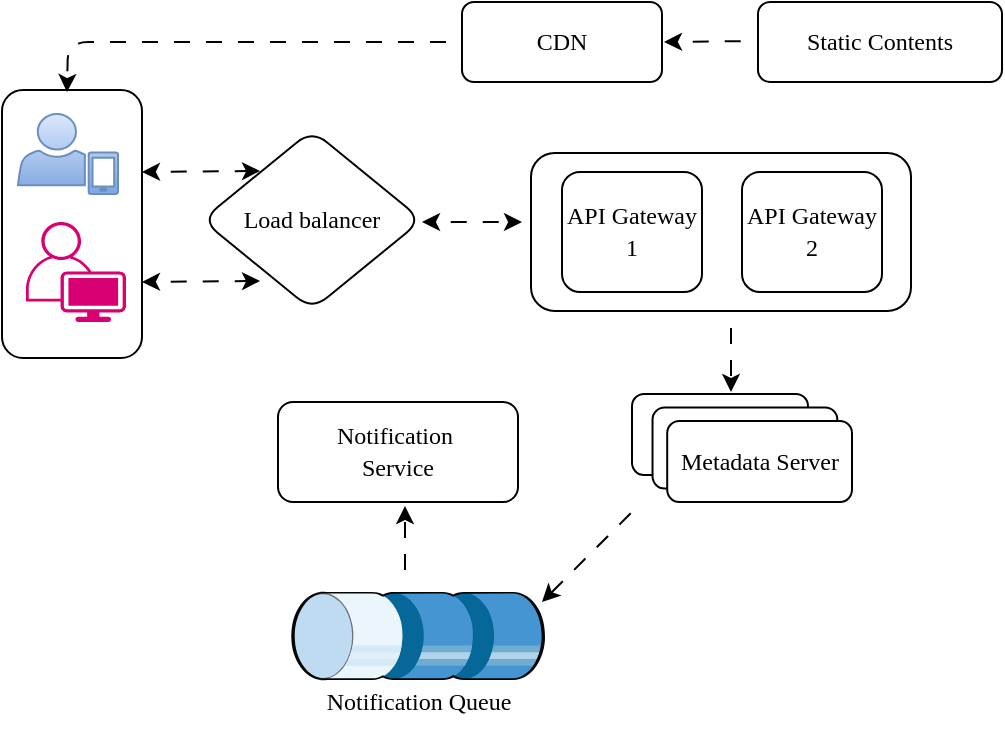 <mxfile version="24.2.8" type="github">
  <diagram name="Page-1" id="RJ0OyywHCPiTlX7hDfI7">
    <mxGraphModel dx="1050" dy="557" grid="1" gridSize="10" guides="1" tooltips="1" connect="1" arrows="1" fold="1" page="1" pageScale="1" pageWidth="827" pageHeight="1169" math="0" shadow="0">
      <root>
        <mxCell id="0" />
        <mxCell id="1" parent="0" />
        <mxCell id="dT6RQ6lJ1hllBTWCgssA-20" value="" style="rounded=1;whiteSpace=wrap;html=1;hachureGap=4;strokeColor=default;align=center;verticalAlign=middle;fontFamily=Architects Daughter;fontSource=https%3A%2F%2Ffonts.googleapis.com%2Fcss%3Ffamily%3DArchitects%2BDaughter;fontSize=12;fontColor=default;labelBackgroundColor=default;fillColor=default;" vertex="1" parent="1">
          <mxGeometry x="30" y="124" width="70" height="134" as="geometry" />
        </mxCell>
        <mxCell id="dT6RQ6lJ1hllBTWCgssA-1" value="" style="points=[[0.35,0,0],[0.98,0.51,0],[1,0.71,0],[0.67,1,0],[0,0.795,0],[0,0.65,0]];verticalLabelPosition=bottom;sketch=0;html=1;verticalAlign=top;aspect=fixed;align=center;pointerEvents=1;shape=mxgraph.cisco19.user;fillColor=#d80073;strokeColor=#A50040;hachureGap=4;jiggle=2;curveFitting=1;fontFamily=Architects Daughter;fontSource=https%3A%2F%2Ffonts.googleapis.com%2Fcss%3Ffamily%3DArchitects%2BDaughter;fontColor=#ffffff;" vertex="1" parent="1">
          <mxGeometry x="42" y="190" width="50" height="50" as="geometry" />
        </mxCell>
        <mxCell id="dT6RQ6lJ1hllBTWCgssA-2" value="" style="sketch=0;pointerEvents=1;shadow=0;dashed=0;html=1;strokeColor=#6c8ebf;fillColor=#dae8fc;labelPosition=center;verticalLabelPosition=bottom;verticalAlign=top;outlineConnect=0;align=center;shape=mxgraph.office.users.mobile_user;hachureGap=4;jiggle=2;curveFitting=1;fontFamily=Architects Daughter;fontSource=https%3A%2F%2Ffonts.googleapis.com%2Fcss%3Ffamily%3DArchitects%2BDaughter;fillStyle=solid;gradientColor=#7ea6e0;" vertex="1" parent="1">
          <mxGeometry x="38" y="136" width="50" height="40" as="geometry" />
        </mxCell>
        <mxCell id="dT6RQ6lJ1hllBTWCgssA-5" value="" style="endArrow=classic;startArrow=classic;html=1;rounded=0;hachureGap=4;fontFamily=Architects Daughter;fontSource=https%3A%2F%2Ffonts.googleapis.com%2Fcss%3Ffamily%3DArchitects%2BDaughter;flowAnimation=1;entryX=-0.02;entryY=0.193;entryDx=0;entryDy=0;entryPerimeter=0;" edge="1" parent="1">
          <mxGeometry width="50" height="50" relative="1" as="geometry">
            <mxPoint x="100" y="220" as="sourcePoint" />
            <mxPoint x="159" y="219.5" as="targetPoint" />
          </mxGeometry>
        </mxCell>
        <mxCell id="dT6RQ6lJ1hllBTWCgssA-6" value="" style="endArrow=classic;startArrow=classic;html=1;rounded=0;hachureGap=4;fontFamily=Architects Daughter;fontSource=https%3A%2F%2Ffonts.googleapis.com%2Fcss%3Ffamily%3DArchitects%2BDaughter;flowAnimation=1;entryX=-0.02;entryY=0.193;entryDx=0;entryDy=0;entryPerimeter=0;" edge="1" parent="1">
          <mxGeometry width="50" height="50" relative="1" as="geometry">
            <mxPoint x="100" y="165" as="sourcePoint" />
            <mxPoint x="159" y="164.5" as="targetPoint" />
          </mxGeometry>
        </mxCell>
        <mxCell id="dT6RQ6lJ1hllBTWCgssA-7" value="&lt;font face=&quot;Verdana&quot;&gt;CDN&lt;/font&gt;" style="rounded=1;whiteSpace=wrap;html=1;hachureGap=4;fontFamily=Architects Daughter;fontSource=https%3A%2F%2Ffonts.googleapis.com%2Fcss%3Ffamily%3DArchitects%2BDaughter;" vertex="1" parent="1">
          <mxGeometry x="260" y="80" width="100" height="40" as="geometry" />
        </mxCell>
        <mxCell id="dT6RQ6lJ1hllBTWCgssA-9" value="&lt;font face=&quot;Verdana&quot;&gt;Static Contents&lt;/font&gt;" style="rounded=1;whiteSpace=wrap;html=1;hachureGap=4;strokeColor=default;align=center;verticalAlign=middle;fontFamily=Architects Daughter;fontSource=https%3A%2F%2Ffonts.googleapis.com%2Fcss%3Ffamily%3DArchitects%2BDaughter;fontSize=12;fontColor=default;labelBackgroundColor=default;fillColor=default;" vertex="1" parent="1">
          <mxGeometry x="408" y="80" width="122" height="40" as="geometry" />
        </mxCell>
        <mxCell id="dT6RQ6lJ1hllBTWCgssA-10" value="" style="endArrow=none;startArrow=classic;html=1;rounded=0;hachureGap=4;strokeColor=default;align=center;verticalAlign=middle;fontFamily=Architects Daughter;fontSource=https%3A%2F%2Ffonts.googleapis.com%2Fcss%3Ffamily%3DArchitects%2BDaughter;fontSize=12;fontColor=default;labelBackgroundColor=default;flowAnimation=1;endFill=0;" edge="1" parent="1">
          <mxGeometry width="50" height="50" relative="1" as="geometry">
            <mxPoint x="361" y="100" as="sourcePoint" />
            <mxPoint x="407" y="99.5" as="targetPoint" />
          </mxGeometry>
        </mxCell>
        <mxCell id="dT6RQ6lJ1hllBTWCgssA-16" value="" style="endArrow=classic;startArrow=classic;html=1;rounded=0;hachureGap=4;strokeColor=default;align=center;verticalAlign=middle;fontFamily=Architects Daughter;fontSource=https%3A%2F%2Ffonts.googleapis.com%2Fcss%3Ffamily%3DArchitects%2BDaughter;fontSize=12;fontColor=default;labelBackgroundColor=default;flowAnimation=1;" edge="1" parent="1">
          <mxGeometry width="50" height="50" relative="1" as="geometry">
            <mxPoint x="240" y="190" as="sourcePoint" />
            <mxPoint x="290" y="190" as="targetPoint" />
          </mxGeometry>
        </mxCell>
        <mxCell id="dT6RQ6lJ1hllBTWCgssA-18" value="&lt;font face=&quot;Verdana&quot;&gt;Load balancer&lt;/font&gt;" style="rhombus;whiteSpace=wrap;html=1;rounded=1;hachureGap=4;strokeColor=default;align=center;verticalAlign=middle;fontFamily=Architects Daughter;fontSource=https%3A%2F%2Ffonts.googleapis.com%2Fcss%3Ffamily%3DArchitects%2BDaughter;fontSize=12;fontColor=default;labelBackgroundColor=default;fillColor=default;" vertex="1" parent="1">
          <mxGeometry x="130" y="144" width="110" height="90" as="geometry" />
        </mxCell>
        <mxCell id="dT6RQ6lJ1hllBTWCgssA-3" value="" style="rounded=1;whiteSpace=wrap;html=1;hachureGap=4;fontFamily=Architects Daughter;fontSource=https%3A%2F%2Ffonts.googleapis.com%2Fcss%3Ffamily%3DArchitects%2BDaughter;rotation=90;" vertex="1" parent="1">
          <mxGeometry x="350" y="100" width="79" height="190" as="geometry" />
        </mxCell>
        <mxCell id="dT6RQ6lJ1hllBTWCgssA-13" value="&lt;font face=&quot;Verdana&quot;&gt;API Gateway 1&lt;/font&gt;" style="rounded=1;whiteSpace=wrap;html=1;hachureGap=4;strokeColor=default;align=center;verticalAlign=middle;fontFamily=Architects Daughter;fontSource=https%3A%2F%2Ffonts.googleapis.com%2Fcss%3Ffamily%3DArchitects%2BDaughter;fontSize=12;fontColor=default;labelBackgroundColor=default;fillColor=default;" vertex="1" parent="1">
          <mxGeometry x="310" y="165" width="70" height="60" as="geometry" />
        </mxCell>
        <mxCell id="dT6RQ6lJ1hllBTWCgssA-14" value="&lt;font face=&quot;Verdana&quot;&gt;API Gateway 2&lt;/font&gt;" style="rounded=1;whiteSpace=wrap;html=1;hachureGap=4;strokeColor=default;align=center;verticalAlign=middle;fontFamily=Architects Daughter;fontSource=https%3A%2F%2Ffonts.googleapis.com%2Fcss%3Ffamily%3DArchitects%2BDaughter;fontSize=12;fontColor=default;labelBackgroundColor=default;fillColor=default;" vertex="1" parent="1">
          <mxGeometry x="400" y="165" width="70" height="60" as="geometry" />
        </mxCell>
        <mxCell id="dT6RQ6lJ1hllBTWCgssA-24" value="" style="endArrow=classic;html=1;rounded=1;hachureGap=4;strokeColor=default;align=center;verticalAlign=middle;fontFamily=Architects Daughter;fontSource=https%3A%2F%2Ffonts.googleapis.com%2Fcss%3Ffamily%3DArchitects%2BDaughter;fontSize=12;fontColor=default;labelBackgroundColor=default;flowAnimation=1;curved=0;" edge="1" parent="1">
          <mxGeometry width="50" height="50" relative="1" as="geometry">
            <mxPoint x="260" y="100" as="sourcePoint" />
            <mxPoint x="62.5" y="125" as="targetPoint" />
            <Array as="points">
              <mxPoint x="63" y="100" />
            </Array>
          </mxGeometry>
        </mxCell>
        <mxCell id="dT6RQ6lJ1hllBTWCgssA-28" value="" style="group" vertex="1" connectable="0" parent="1">
          <mxGeometry x="345" y="276" width="110" height="54" as="geometry" />
        </mxCell>
        <mxCell id="dT6RQ6lJ1hllBTWCgssA-25" value="" style="rounded=1;whiteSpace=wrap;html=1;hachureGap=4;strokeColor=default;align=center;verticalAlign=middle;fontFamily=Architects Daughter;fontSource=https%3A%2F%2Ffonts.googleapis.com%2Fcss%3Ffamily%3DArchitects%2BDaughter;fontSize=12;fontColor=default;labelBackgroundColor=default;fillColor=default;" vertex="1" parent="dT6RQ6lJ1hllBTWCgssA-28">
          <mxGeometry width="88" height="40.5" as="geometry" />
        </mxCell>
        <mxCell id="dT6RQ6lJ1hllBTWCgssA-26" value="" style="rounded=1;whiteSpace=wrap;html=1;hachureGap=4;strokeColor=default;align=center;verticalAlign=middle;fontFamily=Architects Daughter;fontSource=https%3A%2F%2Ffonts.googleapis.com%2Fcss%3Ffamily%3DArchitects%2BDaughter;fontSize=12;fontColor=default;labelBackgroundColor=default;fillColor=default;" vertex="1" parent="dT6RQ6lJ1hllBTWCgssA-28">
          <mxGeometry x="10.267" y="6.75" width="92.4" height="40.5" as="geometry" />
        </mxCell>
        <mxCell id="dT6RQ6lJ1hllBTWCgssA-27" value="&lt;font face=&quot;Verdana&quot;&gt;Metadata Server&lt;/font&gt;" style="rounded=1;whiteSpace=wrap;html=1;hachureGap=4;strokeColor=default;align=center;verticalAlign=middle;fontFamily=Architects Daughter;fontSource=https%3A%2F%2Ffonts.googleapis.com%2Fcss%3Ffamily%3DArchitects%2BDaughter;fontSize=12;fontColor=default;labelBackgroundColor=default;fillColor=default;" vertex="1" parent="dT6RQ6lJ1hllBTWCgssA-28">
          <mxGeometry x="17.6" y="13.5" width="92.4" height="40.5" as="geometry" />
        </mxCell>
        <mxCell id="dT6RQ6lJ1hllBTWCgssA-29" value="" style="endArrow=classic;html=1;rounded=0;hachureGap=4;strokeColor=default;align=center;verticalAlign=middle;fontFamily=Architects Daughter;fontSource=https%3A%2F%2Ffonts.googleapis.com%2Fcss%3Ffamily%3DArchitects%2BDaughter;fontSize=12;fontColor=default;labelBackgroundColor=default;flowAnimation=1;" edge="1" parent="1">
          <mxGeometry width="50" height="50" relative="1" as="geometry">
            <mxPoint x="394.5" y="235" as="sourcePoint" />
            <mxPoint x="394.5" y="275" as="targetPoint" />
          </mxGeometry>
        </mxCell>
        <mxCell id="dT6RQ6lJ1hllBTWCgssA-36" value="" style="group" vertex="1" connectable="0" parent="1">
          <mxGeometry x="173" y="375" width="130" height="70" as="geometry" />
        </mxCell>
        <mxCell id="dT6RQ6lJ1hllBTWCgssA-34" value="" style="shadow=0;dashed=0;html=1;labelPosition=center;verticalLabelPosition=bottom;verticalAlign=top;align=center;outlineConnect=0;shape=mxgraph.veeam.3d.medium_datastore;rounded=1;hachureGap=4;strokeColor=default;fontFamily=Architects Daughter;fontSource=https%3A%2F%2Ffonts.googleapis.com%2Fcss%3Ffamily%3DArchitects%2BDaughter;fontSize=12;labelBackgroundColor=default;fillColor=#0000CC;rotation=-90;" vertex="1" parent="dT6RQ6lJ1hllBTWCgssA-36">
          <mxGeometry x="43" y="-41.5" width="44" height="127" as="geometry" />
        </mxCell>
        <mxCell id="dT6RQ6lJ1hllBTWCgssA-35" value="&lt;font face=&quot;Verdana&quot;&gt;Notification Queue&lt;/font&gt;" style="text;html=1;align=center;verticalAlign=middle;resizable=0;points=[];autosize=1;strokeColor=none;fillColor=none;fontFamily=Architects Daughter;fontSource=https%3A%2F%2Ffonts.googleapis.com%2Fcss%3Ffamily%3DArchitects%2BDaughter;fontSize=12;fontColor=default;labelBackgroundColor=default;" vertex="1" parent="dT6RQ6lJ1hllBTWCgssA-36">
          <mxGeometry y="40" width="130" height="30" as="geometry" />
        </mxCell>
        <mxCell id="dT6RQ6lJ1hllBTWCgssA-37" value="&lt;font face=&quot;Verdana&quot;&gt;Notification&amp;nbsp;&lt;/font&gt;&lt;div&gt;&lt;font face=&quot;Verdana&quot;&gt;Service&lt;/font&gt;&lt;/div&gt;" style="rounded=1;whiteSpace=wrap;html=1;hachureGap=4;strokeColor=default;align=center;verticalAlign=middle;fontFamily=Architects Daughter;fontSource=https%3A%2F%2Ffonts.googleapis.com%2Fcss%3Ffamily%3DArchitects%2BDaughter;fontSize=12;fontColor=default;labelBackgroundColor=default;fillColor=default;" vertex="1" parent="1">
          <mxGeometry x="168" y="280" width="120" height="50" as="geometry" />
        </mxCell>
        <mxCell id="dT6RQ6lJ1hllBTWCgssA-38" value="" style="endArrow=classic;html=1;rounded=0;hachureGap=4;strokeColor=default;align=center;verticalAlign=middle;fontFamily=Architects Daughter;fontSource=https%3A%2F%2Ffonts.googleapis.com%2Fcss%3Ffamily%3DArchitects%2BDaughter;fontSize=12;fontColor=default;labelBackgroundColor=default;flowAnimation=1;" edge="1" parent="1">
          <mxGeometry width="50" height="50" relative="1" as="geometry">
            <mxPoint x="350" y="330" as="sourcePoint" />
            <mxPoint x="300" y="380" as="targetPoint" />
          </mxGeometry>
        </mxCell>
        <mxCell id="dT6RQ6lJ1hllBTWCgssA-39" value="" style="endArrow=classic;html=1;rounded=0;hachureGap=4;strokeColor=default;align=center;verticalAlign=middle;fontFamily=Architects Daughter;fontSource=https%3A%2F%2Ffonts.googleapis.com%2Fcss%3Ffamily%3DArchitects%2BDaughter;fontSize=12;fontColor=default;labelBackgroundColor=default;flowAnimation=1;" edge="1" parent="1">
          <mxGeometry width="50" height="50" relative="1" as="geometry">
            <mxPoint x="231.5" y="372" as="sourcePoint" />
            <mxPoint x="231.5" y="332" as="targetPoint" />
          </mxGeometry>
        </mxCell>
      </root>
    </mxGraphModel>
  </diagram>
</mxfile>

